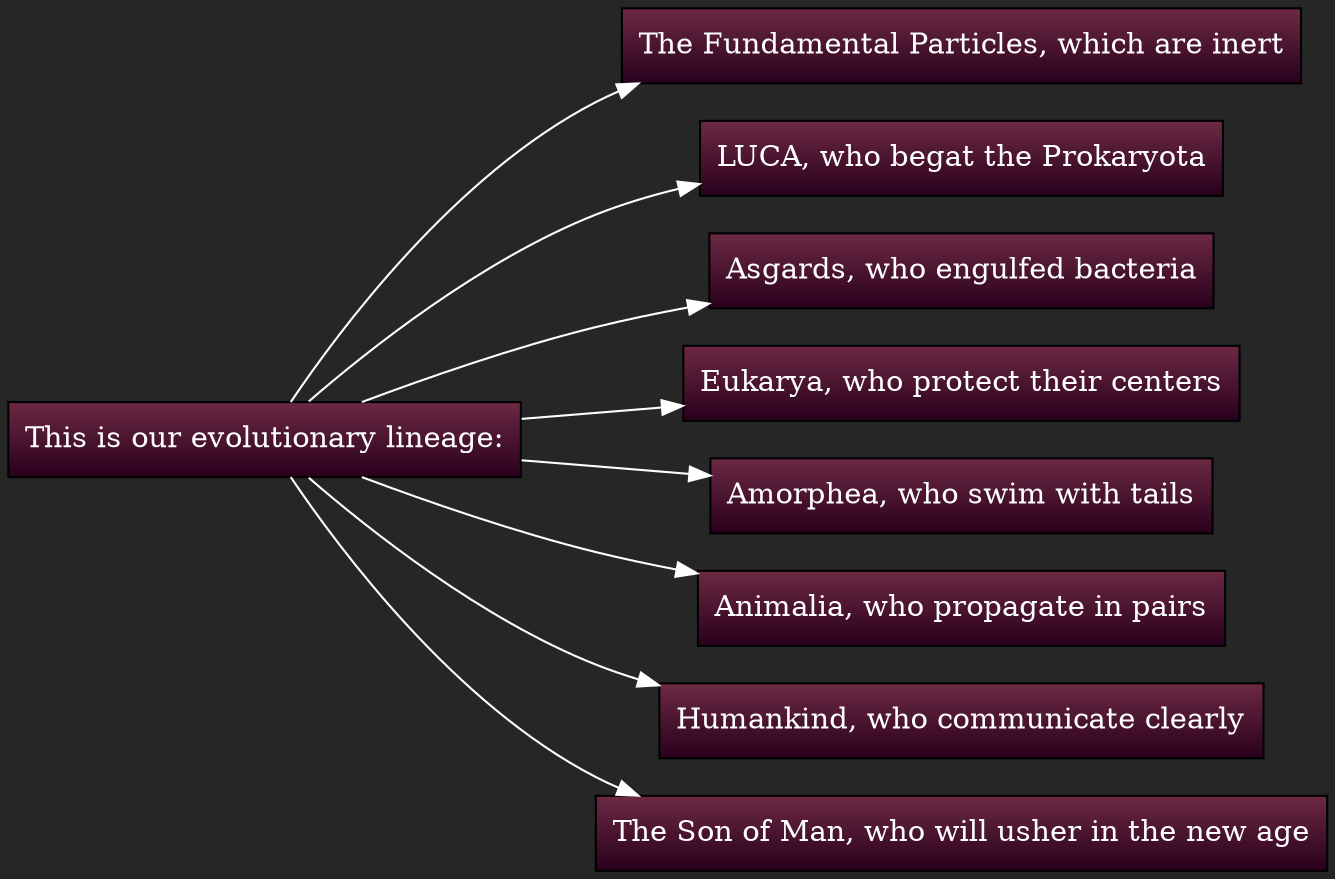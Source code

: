 digraph D {
rankdir = LR
style = filled
fontcolor = white
color = white
bgcolor = "#262626"
gradientangle = 0
dpi = 300
"cluster_36" [rankdir=LR, shape=box, color=black, fontcolor=white, fillcolor="#6C2944:#29001C", style=filled, gradientangle=270.05, label="This is our evolutionary lineage:"]
"cluster_37" [rankdir=LR, shape=box, color=black, fontcolor=white, fillcolor="#6C2944:#29001C", style=filled, gradientangle=270.05, label="The Fundamental Particles, which are inert"]
"cluster_36" -> "cluster_37" [color=white, penwidth=1, ltail="cluster_36", lhead="cluster_37"]
"cluster_38" [rankdir=LR, shape=box, color=black, fontcolor=white, fillcolor="#6C2944:#29001C", style=filled, gradientangle=270.05, label="LUCA, who begat the Prokaryota"]
"cluster_36" -> "cluster_38" [color=white, penwidth=1, ltail="cluster_36", lhead="cluster_38"]
"cluster_39" [rankdir=LR, shape=box, color=black, fontcolor=white, fillcolor="#6C2944:#29001C", style=filled, gradientangle=270.05, label="Asgards, who engulfed bacteria"]
"cluster_36" -> "cluster_39" [color=white, penwidth=1, ltail="cluster_36", lhead="cluster_39"]
"cluster_40" [rankdir=LR, shape=box, color=black, fontcolor=white, fillcolor="#6C2944:#29001C", style=filled, gradientangle=270.05, label="Eukarya, who protect their centers"]
"cluster_36" -> "cluster_40" [color=white, penwidth=1, ltail="cluster_36", lhead="cluster_40"]
"cluster_41" [rankdir=LR, shape=box, color=black, fontcolor=white, fillcolor="#6C2944:#29001C", style=filled, gradientangle=270.05, label="Amorphea, who swim with tails"]
"cluster_36" -> "cluster_41" [color=white, penwidth=1, ltail="cluster_36", lhead="cluster_41"]
"cluster_42" [rankdir=LR, shape=box, color=black, fontcolor=white, fillcolor="#6C2944:#29001C", style=filled, gradientangle=270.05, label="Animalia, who propagate in pairs"]
"cluster_36" -> "cluster_42" [color=white, penwidth=1, ltail="cluster_36", lhead="cluster_42"]
"cluster_43" [rankdir=LR, shape=box, color=black, fontcolor=white, fillcolor="#6C2944:#29001C", style=filled, gradientangle=270.05, label="Humankind, who communicate clearly"]
"cluster_36" -> "cluster_43" [color=white, penwidth=1, ltail="cluster_36", lhead="cluster_43"]
"cluster_44" [rankdir=LR, shape=box, color=black, fontcolor=white, fillcolor="#6C2944:#29001C", style=filled, gradientangle=270.05, label="The Son of Man, who will usher in the new age"]
"cluster_36" -> "cluster_44" [color=white, penwidth=1, ltail="cluster_36", lhead="cluster_44"]
}